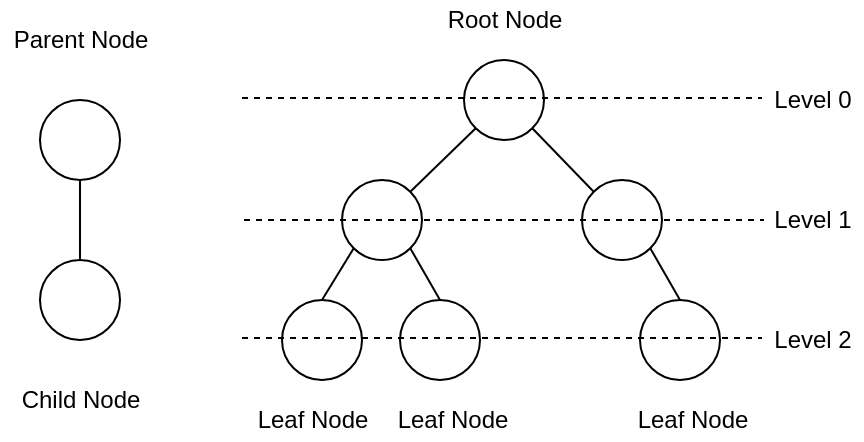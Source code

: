 <mxfile version="14.1.8" type="device" pages="7"><diagram id="OoC7xI1qZRUAYM3pEhyY" name="페이지-1"><mxGraphModel dx="508" dy="813" grid="1" gridSize="10" guides="1" tooltips="1" connect="1" arrows="1" fold="1" page="1" pageScale="1" pageWidth="827" pageHeight="1169" background="none" math="0" shadow="0"><root><mxCell id="0"/><mxCell id="1" parent="0"/><mxCell id="22ygDoU4wXUQmuLZ4JNU-7" value="Parent Node" style="text;html=1;resizable=0;autosize=1;align=center;verticalAlign=middle;points=[];fillColor=none;strokeColor=none;rounded=0;" vertex="1" parent="1"><mxGeometry x="209" y="390" width="80" height="20" as="geometry"/></mxCell><mxCell id="22ygDoU4wXUQmuLZ4JNU-9" value="Root Node" style="text;html=1;resizable=0;autosize=1;align=center;verticalAlign=middle;points=[];fillColor=none;strokeColor=none;rounded=0;" vertex="1" parent="1"><mxGeometry x="426" y="380" width="70" height="20" as="geometry"/></mxCell><mxCell id="22ygDoU4wXUQmuLZ4JNU-15" value="Child Node" style="text;html=1;resizable=0;autosize=1;align=center;verticalAlign=middle;points=[];fillColor=none;strokeColor=none;rounded=0;" vertex="1" parent="1"><mxGeometry x="214" y="570" width="70" height="20" as="geometry"/></mxCell><mxCell id="22ygDoU4wXUQmuLZ4JNU-57" value="Leaf Node" style="text;html=1;resizable=0;autosize=1;align=center;verticalAlign=middle;points=[];fillColor=none;strokeColor=none;rounded=0;" vertex="1" parent="1"><mxGeometry x="520" y="580" width="70" height="20" as="geometry"/></mxCell><mxCell id="22ygDoU4wXUQmuLZ4JNU-58" value="Leaf Node" style="text;html=1;resizable=0;autosize=1;align=center;verticalAlign=middle;points=[];fillColor=none;strokeColor=none;rounded=0;" vertex="1" parent="1"><mxGeometry x="330" y="580" width="70" height="20" as="geometry"/></mxCell><mxCell id="22ygDoU4wXUQmuLZ4JNU-59" value="Leaf Node" style="text;html=1;resizable=0;autosize=1;align=center;verticalAlign=middle;points=[];fillColor=none;strokeColor=none;rounded=0;" vertex="1" parent="1"><mxGeometry x="400" y="580" width="70" height="20" as="geometry"/></mxCell><mxCell id="-RzvgzYDv1fucp33KsBe-1" value="" style="ellipse;whiteSpace=wrap;html=1;aspect=fixed;" vertex="1" parent="1"><mxGeometry x="441" y="410" width="40" height="40" as="geometry"/></mxCell><mxCell id="-RzvgzYDv1fucp33KsBe-2" value="" style="ellipse;whiteSpace=wrap;html=1;aspect=fixed;" vertex="1" parent="1"><mxGeometry x="380" y="470" width="40" height="40" as="geometry"/></mxCell><mxCell id="-RzvgzYDv1fucp33KsBe-3" value="" style="endArrow=none;html=1;entryX=0;entryY=1;entryDx=0;entryDy=0;exitX=1;exitY=0;exitDx=0;exitDy=0;" edge="1" parent="1" source="-RzvgzYDv1fucp33KsBe-2" target="-RzvgzYDv1fucp33KsBe-1"><mxGeometry width="50" height="50" relative="1" as="geometry"><mxPoint x="371" y="530" as="sourcePoint"/><mxPoint x="421" y="480" as="targetPoint"/></mxGeometry></mxCell><mxCell id="-RzvgzYDv1fucp33KsBe-4" value="" style="endArrow=none;html=1;entryX=1;entryY=1;entryDx=0;entryDy=0;exitX=0;exitY=0;exitDx=0;exitDy=0;" edge="1" parent="1" source="-RzvgzYDv1fucp33KsBe-9" target="-RzvgzYDv1fucp33KsBe-1"><mxGeometry width="50" height="50" relative="1" as="geometry"><mxPoint x="506.858" y="475.858" as="sourcePoint"/><mxPoint x="521" y="480" as="targetPoint"/></mxGeometry></mxCell><mxCell id="-RzvgzYDv1fucp33KsBe-5" value="" style="ellipse;whiteSpace=wrap;html=1;aspect=fixed;" vertex="1" parent="1"><mxGeometry x="350" y="530" width="40" height="40" as="geometry"/></mxCell><mxCell id="-RzvgzYDv1fucp33KsBe-6" value="" style="ellipse;whiteSpace=wrap;html=1;aspect=fixed;" vertex="1" parent="1"><mxGeometry x="409" y="530" width="40" height="40" as="geometry"/></mxCell><mxCell id="-RzvgzYDv1fucp33KsBe-7" value="" style="endArrow=none;html=1;entryX=0;entryY=1;entryDx=0;entryDy=0;exitX=0.5;exitY=0;exitDx=0;exitDy=0;" edge="1" parent="1" source="-RzvgzYDv1fucp33KsBe-5" target="-RzvgzYDv1fucp33KsBe-2"><mxGeometry width="50" height="50" relative="1" as="geometry"><mxPoint x="364.142" y="535.858" as="sourcePoint"/><mxPoint x="380" y="510" as="targetPoint"/></mxGeometry></mxCell><mxCell id="-RzvgzYDv1fucp33KsBe-8" value="" style="endArrow=none;html=1;entryX=1;entryY=1;entryDx=0;entryDy=0;exitX=0.5;exitY=0;exitDx=0;exitDy=0;" edge="1" parent="1" source="-RzvgzYDv1fucp33KsBe-6" target="-RzvgzYDv1fucp33KsBe-2"><mxGeometry width="50" height="50" relative="1" as="geometry"><mxPoint x="440" y="630" as="sourcePoint"/><mxPoint x="490" y="580" as="targetPoint"/></mxGeometry></mxCell><mxCell id="-RzvgzYDv1fucp33KsBe-9" value="" style="ellipse;whiteSpace=wrap;html=1;aspect=fixed;" vertex="1" parent="1"><mxGeometry x="500" y="470" width="40" height="40" as="geometry"/></mxCell><mxCell id="-RzvgzYDv1fucp33KsBe-10" value="" style="ellipse;whiteSpace=wrap;html=1;aspect=fixed;" vertex="1" parent="1"><mxGeometry x="529" y="530" width="40" height="40" as="geometry"/></mxCell><mxCell id="-RzvgzYDv1fucp33KsBe-11" value="" style="endArrow=none;html=1;entryX=1;entryY=1;entryDx=0;entryDy=0;exitX=0.5;exitY=0;exitDx=0;exitDy=0;" edge="1" parent="1" source="-RzvgzYDv1fucp33KsBe-10" target="-RzvgzYDv1fucp33KsBe-9"><mxGeometry width="50" height="50" relative="1" as="geometry"><mxPoint x="560" y="630" as="sourcePoint"/><mxPoint x="610" y="580" as="targetPoint"/></mxGeometry></mxCell><mxCell id="-RzvgzYDv1fucp33KsBe-12" value="" style="ellipse;whiteSpace=wrap;html=1;aspect=fixed;" vertex="1" parent="1"><mxGeometry x="229" y="430" width="40" height="40" as="geometry"/></mxCell><mxCell id="-RzvgzYDv1fucp33KsBe-13" value="" style="ellipse;whiteSpace=wrap;html=1;aspect=fixed;" vertex="1" parent="1"><mxGeometry x="229" y="510" width="40" height="40" as="geometry"/></mxCell><mxCell id="-RzvgzYDv1fucp33KsBe-14" value="" style="endArrow=none;html=1;entryX=0.5;entryY=1;entryDx=0;entryDy=0;exitX=0.5;exitY=0;exitDx=0;exitDy=0;" edge="1" parent="1" source="-RzvgzYDv1fucp33KsBe-13" target="-RzvgzYDv1fucp33KsBe-12"><mxGeometry width="50" height="50" relative="1" as="geometry"><mxPoint x="213.142" y="535.858" as="sourcePoint"/><mxPoint x="229" y="510" as="targetPoint"/></mxGeometry></mxCell><mxCell id="76UbWQCj5ZT0MF2kwHjf-2" value="" style="endArrow=none;dashed=1;html=1;" edge="1" parent="1"><mxGeometry width="50" height="50" relative="1" as="geometry"><mxPoint x="331" y="490" as="sourcePoint"/><mxPoint x="591" y="490" as="targetPoint"/></mxGeometry></mxCell><mxCell id="76UbWQCj5ZT0MF2kwHjf-3" value="" style="endArrow=none;dashed=1;html=1;" edge="1" parent="1"><mxGeometry width="50" height="50" relative="1" as="geometry"><mxPoint x="330" y="549" as="sourcePoint"/><mxPoint x="590" y="549" as="targetPoint"/></mxGeometry></mxCell><mxCell id="76UbWQCj5ZT0MF2kwHjf-4" value="" style="endArrow=none;dashed=1;html=1;" edge="1" parent="1"><mxGeometry width="50" height="50" relative="1" as="geometry"><mxPoint x="330" y="429" as="sourcePoint"/><mxPoint x="590" y="429" as="targetPoint"/></mxGeometry></mxCell><mxCell id="76UbWQCj5ZT0MF2kwHjf-5" value="Level 0" style="text;html=1;resizable=0;autosize=1;align=center;verticalAlign=middle;points=[];fillColor=none;strokeColor=none;rounded=0;" vertex="1" parent="1"><mxGeometry x="590" y="420" width="50" height="20" as="geometry"/></mxCell><mxCell id="76UbWQCj5ZT0MF2kwHjf-6" value="Level 1" style="text;html=1;resizable=0;autosize=1;align=center;verticalAlign=middle;points=[];fillColor=none;strokeColor=none;rounded=0;" vertex="1" parent="1"><mxGeometry x="590" y="480" width="50" height="20" as="geometry"/></mxCell><mxCell id="76UbWQCj5ZT0MF2kwHjf-7" value="Level 2" style="text;html=1;resizable=0;autosize=1;align=center;verticalAlign=middle;points=[];fillColor=none;strokeColor=none;rounded=0;" vertex="1" parent="1"><mxGeometry x="590" y="540" width="50" height="20" as="geometry"/></mxCell></root></mxGraphModel></diagram><diagram id="YO_NMGnwfM9PjweqGoEd" name="페이지-2"><mxGraphModel dx="508" dy="813" grid="1" gridSize="10" guides="1" tooltips="1" connect="1" arrows="1" fold="1" page="1" pageScale="1" pageWidth="827" pageHeight="1169" math="0" shadow="0"><root><mxCell id="qLWt1phNyvzm2OY2WTEG-0"/><mxCell id="qLWt1phNyvzm2OY2WTEG-1" parent="qLWt1phNyvzm2OY2WTEG-0"/><mxCell id="NiwFmVsjMwQQ7TAeOu2R-1" value="" style="ellipse;whiteSpace=wrap;html=1;aspect=fixed;" vertex="1" parent="qLWt1phNyvzm2OY2WTEG-1"><mxGeometry x="237" y="320" width="40" height="40" as="geometry"/></mxCell><mxCell id="NiwFmVsjMwQQ7TAeOu2R-15" value="" style="ellipse;whiteSpace=wrap;html=1;aspect=fixed;" vertex="1" parent="qLWt1phNyvzm2OY2WTEG-1"><mxGeometry x="157" y="380" width="40" height="40" as="geometry"/></mxCell><mxCell id="NiwFmVsjMwQQ7TAeOu2R-17" value="" style="endArrow=none;html=1;entryX=0;entryY=1;entryDx=0;entryDy=0;exitX=1;exitY=0;exitDx=0;exitDy=0;" edge="1" parent="qLWt1phNyvzm2OY2WTEG-1" source="NiwFmVsjMwQQ7TAeOu2R-15" target="NiwFmVsjMwQQ7TAeOu2R-1"><mxGeometry width="50" height="50" relative="1" as="geometry"><mxPoint x="167" y="440" as="sourcePoint"/><mxPoint x="217" y="390" as="targetPoint"/></mxGeometry></mxCell><mxCell id="NiwFmVsjMwQQ7TAeOu2R-18" value="" style="ellipse;whiteSpace=wrap;html=1;aspect=fixed;" vertex="1" parent="qLWt1phNyvzm2OY2WTEG-1"><mxGeometry x="317" y="380" width="40" height="40" as="geometry"/></mxCell><mxCell id="NiwFmVsjMwQQ7TAeOu2R-20" value="" style="endArrow=none;html=1;entryX=1;entryY=1;entryDx=0;entryDy=0;exitX=0;exitY=0;exitDx=0;exitDy=0;" edge="1" parent="qLWt1phNyvzm2OY2WTEG-1" source="NiwFmVsjMwQQ7TAeOu2R-18" target="NiwFmVsjMwQQ7TAeOu2R-1"><mxGeometry width="50" height="50" relative="1" as="geometry"><mxPoint x="267" y="440" as="sourcePoint"/><mxPoint x="317" y="390" as="targetPoint"/></mxGeometry></mxCell><mxCell id="NiwFmVsjMwQQ7TAeOu2R-29" value="" style="ellipse;whiteSpace=wrap;html=1;aspect=fixed;" vertex="1" parent="qLWt1phNyvzm2OY2WTEG-1"><mxGeometry x="237" y="380" width="40" height="40" as="geometry"/></mxCell><mxCell id="NiwFmVsjMwQQ7TAeOu2R-30" value="" style="endArrow=none;html=1;exitX=0.5;exitY=0;exitDx=0;exitDy=0;entryX=0.5;entryY=1;entryDx=0;entryDy=0;" edge="1" parent="qLWt1phNyvzm2OY2WTEG-1" source="NiwFmVsjMwQQ7TAeOu2R-29" target="NiwFmVsjMwQQ7TAeOu2R-1"><mxGeometry width="50" height="50" relative="1" as="geometry"><mxPoint x="207" y="410" as="sourcePoint"/><mxPoint x="317" y="470" as="targetPoint"/></mxGeometry></mxCell><mxCell id="NiwFmVsjMwQQ7TAeOu2R-31" value="" style="ellipse;whiteSpace=wrap;html=1;aspect=fixed;" vertex="1" parent="qLWt1phNyvzm2OY2WTEG-1"><mxGeometry x="283" y="440" width="40" height="40" as="geometry"/></mxCell><mxCell id="NiwFmVsjMwQQ7TAeOu2R-32" value="" style="ellipse;whiteSpace=wrap;html=1;aspect=fixed;" vertex="1" parent="qLWt1phNyvzm2OY2WTEG-1"><mxGeometry x="357" y="440" width="40" height="40" as="geometry"/></mxCell><mxCell id="NiwFmVsjMwQQ7TAeOu2R-33" value="" style="ellipse;whiteSpace=wrap;html=1;aspect=fixed;" vertex="1" parent="qLWt1phNyvzm2OY2WTEG-1"><mxGeometry x="107" y="440" width="40" height="40" as="geometry"/></mxCell><mxCell id="NiwFmVsjMwQQ7TAeOu2R-34" value="" style="ellipse;whiteSpace=wrap;html=1;aspect=fixed;" vertex="1" parent="qLWt1phNyvzm2OY2WTEG-1"><mxGeometry x="157" y="440" width="40" height="40" as="geometry"/></mxCell><mxCell id="NiwFmVsjMwQQ7TAeOu2R-35" value="" style="ellipse;whiteSpace=wrap;html=1;aspect=fixed;" vertex="1" parent="qLWt1phNyvzm2OY2WTEG-1"><mxGeometry x="207" y="440" width="40" height="40" as="geometry"/></mxCell><mxCell id="NiwFmVsjMwQQ7TAeOu2R-36" value="" style="endArrow=none;html=1;entryX=0;entryY=1;entryDx=0;entryDy=0;exitX=1;exitY=0;exitDx=0;exitDy=0;" edge="1" parent="qLWt1phNyvzm2OY2WTEG-1" source="NiwFmVsjMwQQ7TAeOu2R-33" target="NiwFmVsjMwQQ7TAeOu2R-15"><mxGeometry width="50" height="50" relative="1" as="geometry"><mxPoint x="107" y="470" as="sourcePoint"/><mxPoint x="157" y="420" as="targetPoint"/></mxGeometry></mxCell><mxCell id="NiwFmVsjMwQQ7TAeOu2R-37" value="" style="endArrow=none;html=1;entryX=1;entryY=1;entryDx=0;entryDy=0;" edge="1" parent="qLWt1phNyvzm2OY2WTEG-1" source="NiwFmVsjMwQQ7TAeOu2R-35" target="NiwFmVsjMwQQ7TAeOu2R-15"><mxGeometry width="50" height="50" relative="1" as="geometry"><mxPoint x="217" y="540" as="sourcePoint"/><mxPoint x="267" y="490" as="targetPoint"/></mxGeometry></mxCell><mxCell id="NiwFmVsjMwQQ7TAeOu2R-38" value="" style="endArrow=none;html=1;exitX=0.5;exitY=1;exitDx=0;exitDy=0;entryX=0.5;entryY=0;entryDx=0;entryDy=0;" edge="1" parent="qLWt1phNyvzm2OY2WTEG-1" source="NiwFmVsjMwQQ7TAeOu2R-15" target="NiwFmVsjMwQQ7TAeOu2R-34"><mxGeometry width="50" height="50" relative="1" as="geometry"><mxPoint x="147" y="460" as="sourcePoint"/><mxPoint x="197" y="540" as="targetPoint"/></mxGeometry></mxCell><mxCell id="NiwFmVsjMwQQ7TAeOu2R-39" value="" style="endArrow=none;html=1;exitX=0.5;exitY=0;exitDx=0;exitDy=0;entryX=0;entryY=1;entryDx=0;entryDy=0;" edge="1" parent="qLWt1phNyvzm2OY2WTEG-1" source="NiwFmVsjMwQQ7TAeOu2R-31" target="NiwFmVsjMwQQ7TAeOu2R-18"><mxGeometry width="50" height="50" relative="1" as="geometry"><mxPoint x="317" y="530" as="sourcePoint"/><mxPoint x="187" y="440" as="targetPoint"/></mxGeometry></mxCell><mxCell id="NiwFmVsjMwQQ7TAeOu2R-40" value="" style="endArrow=none;html=1;entryX=1;entryY=1;entryDx=0;entryDy=0;exitX=0.5;exitY=0;exitDx=0;exitDy=0;" edge="1" parent="qLWt1phNyvzm2OY2WTEG-1" source="NiwFmVsjMwQQ7TAeOu2R-32" target="NiwFmVsjMwQQ7TAeOu2R-18"><mxGeometry width="50" height="50" relative="1" as="geometry"><mxPoint x="292" y="570" as="sourcePoint"/><mxPoint x="342" y="520" as="targetPoint"/></mxGeometry></mxCell><mxCell id="NiwFmVsjMwQQ7TAeOu2R-41" value="" style="ellipse;whiteSpace=wrap;html=1;aspect=fixed;" vertex="1" parent="qLWt1phNyvzm2OY2WTEG-1"><mxGeometry x="581" y="320" width="40" height="40" as="geometry"/></mxCell><mxCell id="NiwFmVsjMwQQ7TAeOu2R-42" value="" style="ellipse;whiteSpace=wrap;html=1;aspect=fixed;" vertex="1" parent="qLWt1phNyvzm2OY2WTEG-1"><mxGeometry x="520" y="380" width="40" height="40" as="geometry"/></mxCell><mxCell id="NiwFmVsjMwQQ7TAeOu2R-43" value="" style="endArrow=none;html=1;entryX=0;entryY=1;entryDx=0;entryDy=0;exitX=1;exitY=0;exitDx=0;exitDy=0;" edge="1" parent="qLWt1phNyvzm2OY2WTEG-1" source="NiwFmVsjMwQQ7TAeOu2R-42" target="NiwFmVsjMwQQ7TAeOu2R-41"><mxGeometry width="50" height="50" relative="1" as="geometry"><mxPoint x="511" y="440" as="sourcePoint"/><mxPoint x="561" y="390" as="targetPoint"/></mxGeometry></mxCell><mxCell id="NiwFmVsjMwQQ7TAeOu2R-45" value="" style="endArrow=none;html=1;entryX=1;entryY=1;entryDx=0;entryDy=0;exitX=0;exitY=0;exitDx=0;exitDy=0;" edge="1" parent="qLWt1phNyvzm2OY2WTEG-1" source="B08EA-43g-PCQm7Xhx2z-0" target="NiwFmVsjMwQQ7TAeOu2R-41"><mxGeometry width="50" height="50" relative="1" as="geometry"><mxPoint x="646.858" y="385.858" as="sourcePoint"/><mxPoint x="661" y="390" as="targetPoint"/></mxGeometry></mxCell><mxCell id="NiwFmVsjMwQQ7TAeOu2R-51" value="" style="ellipse;whiteSpace=wrap;html=1;aspect=fixed;" vertex="1" parent="qLWt1phNyvzm2OY2WTEG-1"><mxGeometry x="490" y="440" width="40" height="40" as="geometry"/></mxCell><mxCell id="NiwFmVsjMwQQ7TAeOu2R-52" value="" style="ellipse;whiteSpace=wrap;html=1;aspect=fixed;" vertex="1" parent="qLWt1phNyvzm2OY2WTEG-1"><mxGeometry x="549" y="440" width="40" height="40" as="geometry"/></mxCell><mxCell id="NiwFmVsjMwQQ7TAeOu2R-53" value="" style="endArrow=none;html=1;entryX=0;entryY=1;entryDx=0;entryDy=0;exitX=0.5;exitY=0;exitDx=0;exitDy=0;" edge="1" parent="qLWt1phNyvzm2OY2WTEG-1" source="NiwFmVsjMwQQ7TAeOu2R-51" target="NiwFmVsjMwQQ7TAeOu2R-42"><mxGeometry width="50" height="50" relative="1" as="geometry"><mxPoint x="504.142" y="445.858" as="sourcePoint"/><mxPoint x="520" y="420" as="targetPoint"/></mxGeometry></mxCell><mxCell id="NiwFmVsjMwQQ7TAeOu2R-54" value="" style="endArrow=none;html=1;entryX=1;entryY=1;entryDx=0;entryDy=0;exitX=0.5;exitY=0;exitDx=0;exitDy=0;" edge="1" parent="qLWt1phNyvzm2OY2WTEG-1" source="NiwFmVsjMwQQ7TAeOu2R-52" target="NiwFmVsjMwQQ7TAeOu2R-42"><mxGeometry width="50" height="50" relative="1" as="geometry"><mxPoint x="580" y="540" as="sourcePoint"/><mxPoint x="630" y="490" as="targetPoint"/></mxGeometry></mxCell><mxCell id="89EgeQrDb_I6RRzfSJ7V-0" value="Ternary Tree" style="text;html=1;resizable=0;autosize=1;align=center;verticalAlign=middle;points=[];fillColor=none;strokeColor=none;rounded=0;" vertex="1" parent="qLWt1phNyvzm2OY2WTEG-1"><mxGeometry x="217" y="500" width="80" height="20" as="geometry"/></mxCell><mxCell id="89EgeQrDb_I6RRzfSJ7V-1" value="Binary Tree" style="text;html=1;resizable=0;autosize=1;align=center;verticalAlign=middle;points=[];fillColor=none;strokeColor=none;rounded=0;" vertex="1" parent="qLWt1phNyvzm2OY2WTEG-1"><mxGeometry x="561" y="500" width="80" height="20" as="geometry"/></mxCell><mxCell id="B08EA-43g-PCQm7Xhx2z-0" value="" style="ellipse;whiteSpace=wrap;html=1;aspect=fixed;" vertex="1" parent="qLWt1phNyvzm2OY2WTEG-1"><mxGeometry x="640" y="380" width="40" height="40" as="geometry"/></mxCell><mxCell id="B08EA-43g-PCQm7Xhx2z-2" value="" style="ellipse;whiteSpace=wrap;html=1;aspect=fixed;" vertex="1" parent="qLWt1phNyvzm2OY2WTEG-1"><mxGeometry x="669" y="440" width="40" height="40" as="geometry"/></mxCell><mxCell id="B08EA-43g-PCQm7Xhx2z-4" value="" style="endArrow=none;html=1;entryX=1;entryY=1;entryDx=0;entryDy=0;exitX=0.5;exitY=0;exitDx=0;exitDy=0;" edge="1" parent="qLWt1phNyvzm2OY2WTEG-1" source="B08EA-43g-PCQm7Xhx2z-2" target="B08EA-43g-PCQm7Xhx2z-0"><mxGeometry width="50" height="50" relative="1" as="geometry"><mxPoint x="700" y="540" as="sourcePoint"/><mxPoint x="750" y="490" as="targetPoint"/></mxGeometry></mxCell></root></mxGraphModel></diagram><diagram id="vlzbQgm04UUArrGsvVzL" name="페이지-3"><mxGraphModel dx="508" dy="813" grid="1" gridSize="10" guides="1" tooltips="1" connect="1" arrows="1" fold="1" page="1" pageScale="1" pageWidth="827" pageHeight="1169" math="0" shadow="0"><root><mxCell id="mmzV-TFtIHFeQxKzxQdn-0"/><mxCell id="mmzV-TFtIHFeQxKzxQdn-1" parent="mmzV-TFtIHFeQxKzxQdn-0"/><mxCell id="5Prd20-gSg9NliDksbDc-0" value="8" style="ellipse;whiteSpace=wrap;html=1;aspect=fixed;" vertex="1" parent="mmzV-TFtIHFeQxKzxQdn-1"><mxGeometry x="221" y="320" width="40" height="40" as="geometry"/></mxCell><mxCell id="5Prd20-gSg9NliDksbDc-1" value="6" style="ellipse;whiteSpace=wrap;html=1;aspect=fixed;" vertex="1" parent="mmzV-TFtIHFeQxKzxQdn-1"><mxGeometry x="160" y="380" width="40" height="40" as="geometry"/></mxCell><mxCell id="5Prd20-gSg9NliDksbDc-2" value="" style="endArrow=none;html=1;entryX=0;entryY=1;entryDx=0;entryDy=0;exitX=1;exitY=0;exitDx=0;exitDy=0;" edge="1" parent="mmzV-TFtIHFeQxKzxQdn-1" source="5Prd20-gSg9NliDksbDc-1" target="5Prd20-gSg9NliDksbDc-0"><mxGeometry width="50" height="50" relative="1" as="geometry"><mxPoint x="151" y="440" as="sourcePoint"/><mxPoint x="201" y="390" as="targetPoint"/></mxGeometry></mxCell><mxCell id="5Prd20-gSg9NliDksbDc-3" value="" style="endArrow=none;html=1;entryX=1;entryY=1;entryDx=0;entryDy=0;exitX=0;exitY=0;exitDx=0;exitDy=0;" edge="1" parent="mmzV-TFtIHFeQxKzxQdn-1" source="5Prd20-gSg9NliDksbDc-9" target="5Prd20-gSg9NliDksbDc-0"><mxGeometry width="50" height="50" relative="1" as="geometry"><mxPoint x="286.858" y="385.858" as="sourcePoint"/><mxPoint x="301" y="390" as="targetPoint"/></mxGeometry></mxCell><mxCell id="5Prd20-gSg9NliDksbDc-4" value="4" style="ellipse;whiteSpace=wrap;html=1;aspect=fixed;" vertex="1" parent="mmzV-TFtIHFeQxKzxQdn-1"><mxGeometry x="130" y="440" width="40" height="40" as="geometry"/></mxCell><mxCell id="5Prd20-gSg9NliDksbDc-5" value="12" style="ellipse;whiteSpace=wrap;html=1;aspect=fixed;" vertex="1" parent="mmzV-TFtIHFeQxKzxQdn-1"><mxGeometry x="189" y="440" width="40" height="40" as="geometry"/></mxCell><mxCell id="5Prd20-gSg9NliDksbDc-6" value="" style="endArrow=none;html=1;entryX=0;entryY=1;entryDx=0;entryDy=0;exitX=0.5;exitY=0;exitDx=0;exitDy=0;" edge="1" parent="mmzV-TFtIHFeQxKzxQdn-1" source="5Prd20-gSg9NliDksbDc-4" target="5Prd20-gSg9NliDksbDc-1"><mxGeometry width="50" height="50" relative="1" as="geometry"><mxPoint x="144.142" y="445.858" as="sourcePoint"/><mxPoint x="160" y="420" as="targetPoint"/></mxGeometry></mxCell><mxCell id="5Prd20-gSg9NliDksbDc-7" value="" style="endArrow=none;html=1;entryX=1;entryY=1;entryDx=0;entryDy=0;exitX=0.5;exitY=0;exitDx=0;exitDy=0;" edge="1" parent="mmzV-TFtIHFeQxKzxQdn-1" source="5Prd20-gSg9NliDksbDc-5" target="5Prd20-gSg9NliDksbDc-1"><mxGeometry width="50" height="50" relative="1" as="geometry"><mxPoint x="220" y="540" as="sourcePoint"/><mxPoint x="270" y="490" as="targetPoint"/></mxGeometry></mxCell><mxCell id="5Prd20-gSg9NliDksbDc-8" value="Binary Tree" style="text;html=1;resizable=0;autosize=1;align=center;verticalAlign=middle;points=[];fillColor=none;strokeColor=none;rounded=0;" vertex="1" parent="mmzV-TFtIHFeQxKzxQdn-1"><mxGeometry x="201" y="500" width="80" height="20" as="geometry"/></mxCell><mxCell id="5Prd20-gSg9NliDksbDc-9" value="9" style="ellipse;whiteSpace=wrap;html=1;aspect=fixed;" vertex="1" parent="mmzV-TFtIHFeQxKzxQdn-1"><mxGeometry x="280" y="380" width="40" height="40" as="geometry"/></mxCell><mxCell id="5Prd20-gSg9NliDksbDc-11" value="10" style="ellipse;whiteSpace=wrap;html=1;aspect=fixed;" vertex="1" parent="mmzV-TFtIHFeQxKzxQdn-1"><mxGeometry x="309" y="440" width="40" height="40" as="geometry"/></mxCell><mxCell id="5Prd20-gSg9NliDksbDc-13" value="" style="endArrow=none;html=1;entryX=1;entryY=1;entryDx=0;entryDy=0;exitX=0.5;exitY=0;exitDx=0;exitDy=0;" edge="1" parent="mmzV-TFtIHFeQxKzxQdn-1" source="5Prd20-gSg9NliDksbDc-11" target="5Prd20-gSg9NliDksbDc-9"><mxGeometry width="50" height="50" relative="1" as="geometry"><mxPoint x="340" y="540" as="sourcePoint"/><mxPoint x="390" y="490" as="targetPoint"/></mxGeometry></mxCell><mxCell id="5Prd20-gSg9NliDksbDc-14" value="8" style="ellipse;whiteSpace=wrap;html=1;aspect=fixed;" vertex="1" parent="mmzV-TFtIHFeQxKzxQdn-1"><mxGeometry x="511" y="320" width="40" height="40" as="geometry"/></mxCell><mxCell id="5Prd20-gSg9NliDksbDc-15" value="6" style="ellipse;whiteSpace=wrap;html=1;aspect=fixed;" vertex="1" parent="mmzV-TFtIHFeQxKzxQdn-1"><mxGeometry x="450" y="380" width="40" height="40" as="geometry"/></mxCell><mxCell id="5Prd20-gSg9NliDksbDc-16" value="" style="endArrow=none;html=1;entryX=0;entryY=1;entryDx=0;entryDy=0;exitX=1;exitY=0;exitDx=0;exitDy=0;" edge="1" parent="mmzV-TFtIHFeQxKzxQdn-1" source="5Prd20-gSg9NliDksbDc-15" target="5Prd20-gSg9NliDksbDc-14"><mxGeometry width="50" height="50" relative="1" as="geometry"><mxPoint x="441" y="440" as="sourcePoint"/><mxPoint x="491" y="390" as="targetPoint"/></mxGeometry></mxCell><mxCell id="5Prd20-gSg9NliDksbDc-17" value="" style="endArrow=none;html=1;entryX=1;entryY=1;entryDx=0;entryDy=0;exitX=0;exitY=0;exitDx=0;exitDy=0;" edge="1" parent="mmzV-TFtIHFeQxKzxQdn-1" source="5Prd20-gSg9NliDksbDc-23" target="5Prd20-gSg9NliDksbDc-14"><mxGeometry width="50" height="50" relative="1" as="geometry"><mxPoint x="576.858" y="385.858" as="sourcePoint"/><mxPoint x="591" y="390" as="targetPoint"/></mxGeometry></mxCell><mxCell id="5Prd20-gSg9NliDksbDc-18" value="4" style="ellipse;whiteSpace=wrap;html=1;aspect=fixed;" vertex="1" parent="mmzV-TFtIHFeQxKzxQdn-1"><mxGeometry x="420" y="440" width="40" height="40" as="geometry"/></mxCell><mxCell id="5Prd20-gSg9NliDksbDc-19" value="7" style="ellipse;whiteSpace=wrap;html=1;aspect=fixed;" vertex="1" parent="mmzV-TFtIHFeQxKzxQdn-1"><mxGeometry x="479" y="440" width="40" height="40" as="geometry"/></mxCell><mxCell id="5Prd20-gSg9NliDksbDc-20" value="" style="endArrow=none;html=1;entryX=0;entryY=1;entryDx=0;entryDy=0;exitX=0.5;exitY=0;exitDx=0;exitDy=0;" edge="1" parent="mmzV-TFtIHFeQxKzxQdn-1" source="5Prd20-gSg9NliDksbDc-18" target="5Prd20-gSg9NliDksbDc-15"><mxGeometry width="50" height="50" relative="1" as="geometry"><mxPoint x="434.142" y="445.858" as="sourcePoint"/><mxPoint x="450" y="420" as="targetPoint"/></mxGeometry></mxCell><mxCell id="5Prd20-gSg9NliDksbDc-21" value="" style="endArrow=none;html=1;entryX=1;entryY=1;entryDx=0;entryDy=0;exitX=0.5;exitY=0;exitDx=0;exitDy=0;" edge="1" parent="mmzV-TFtIHFeQxKzxQdn-1" source="5Prd20-gSg9NliDksbDc-19" target="5Prd20-gSg9NliDksbDc-15"><mxGeometry width="50" height="50" relative="1" as="geometry"><mxPoint x="510" y="540" as="sourcePoint"/><mxPoint x="560" y="490" as="targetPoint"/></mxGeometry></mxCell><mxCell id="5Prd20-gSg9NliDksbDc-22" value="Binary Search Tree" style="text;html=1;resizable=0;autosize=1;align=center;verticalAlign=middle;points=[];fillColor=none;strokeColor=none;rounded=0;" vertex="1" parent="mmzV-TFtIHFeQxKzxQdn-1"><mxGeometry x="471" y="500" width="120" height="20" as="geometry"/></mxCell><mxCell id="5Prd20-gSg9NliDksbDc-23" value="10" style="ellipse;whiteSpace=wrap;html=1;aspect=fixed;" vertex="1" parent="mmzV-TFtIHFeQxKzxQdn-1"><mxGeometry x="570" y="380" width="40" height="40" as="geometry"/></mxCell><mxCell id="5Prd20-gSg9NliDksbDc-25" value="11" style="ellipse;whiteSpace=wrap;html=1;aspect=fixed;" vertex="1" parent="mmzV-TFtIHFeQxKzxQdn-1"><mxGeometry x="599" y="440" width="40" height="40" as="geometry"/></mxCell><mxCell id="5Prd20-gSg9NliDksbDc-27" value="" style="endArrow=none;html=1;entryX=1;entryY=1;entryDx=0;entryDy=0;exitX=0.5;exitY=0;exitDx=0;exitDy=0;" edge="1" parent="mmzV-TFtIHFeQxKzxQdn-1" source="5Prd20-gSg9NliDksbDc-25" target="5Prd20-gSg9NliDksbDc-23"><mxGeometry width="50" height="50" relative="1" as="geometry"><mxPoint x="630" y="540" as="sourcePoint"/><mxPoint x="680" y="490" as="targetPoint"/></mxGeometry></mxCell></root></mxGraphModel></diagram><diagram id="yYFpU_YacfKTw0gVBj6w" name="페이지-4"><mxGraphModel dx="508" dy="813" grid="1" gridSize="10" guides="1" tooltips="1" connect="1" arrows="1" fold="1" page="1" pageScale="1" pageWidth="827" pageHeight="1169" math="0" shadow="0"><root><mxCell id="cPJdNMGmSmZbmmB8FBfw-0"/><mxCell id="cPJdNMGmSmZbmmB8FBfw-1" parent="cPJdNMGmSmZbmmB8FBfw-0"/><mxCell id="aUyimLWmSYCW4fD_PxzC-0" value="" style="ellipse;whiteSpace=wrap;html=1;aspect=fixed;" vertex="1" parent="cPJdNMGmSmZbmmB8FBfw-1"><mxGeometry x="251" y="320" width="40" height="40" as="geometry"/></mxCell><mxCell id="aUyimLWmSYCW4fD_PxzC-1" value="" style="ellipse;whiteSpace=wrap;html=1;aspect=fixed;" vertex="1" parent="cPJdNMGmSmZbmmB8FBfw-1"><mxGeometry x="190" y="380" width="40" height="40" as="geometry"/></mxCell><mxCell id="aUyimLWmSYCW4fD_PxzC-2" value="" style="endArrow=none;html=1;entryX=0;entryY=1;entryDx=0;entryDy=0;exitX=1;exitY=0;exitDx=0;exitDy=0;" edge="1" parent="cPJdNMGmSmZbmmB8FBfw-1" source="aUyimLWmSYCW4fD_PxzC-1" target="aUyimLWmSYCW4fD_PxzC-0"><mxGeometry width="50" height="50" relative="1" as="geometry"><mxPoint x="181" y="440" as="sourcePoint"/><mxPoint x="231" y="390" as="targetPoint"/></mxGeometry></mxCell><mxCell id="aUyimLWmSYCW4fD_PxzC-3" value="" style="endArrow=none;html=1;entryX=1;entryY=1;entryDx=0;entryDy=0;exitX=0;exitY=0;exitDx=0;exitDy=0;" edge="1" parent="cPJdNMGmSmZbmmB8FBfw-1" source="aUyimLWmSYCW4fD_PxzC-9" target="aUyimLWmSYCW4fD_PxzC-0"><mxGeometry width="50" height="50" relative="1" as="geometry"><mxPoint x="316.858" y="385.858" as="sourcePoint"/><mxPoint x="331" y="390" as="targetPoint"/></mxGeometry></mxCell><mxCell id="aUyimLWmSYCW4fD_PxzC-4" value="" style="ellipse;whiteSpace=wrap;html=1;aspect=fixed;" vertex="1" parent="cPJdNMGmSmZbmmB8FBfw-1"><mxGeometry x="160" y="440" width="40" height="40" as="geometry"/></mxCell><mxCell id="aUyimLWmSYCW4fD_PxzC-5" value="" style="ellipse;whiteSpace=wrap;html=1;aspect=fixed;" vertex="1" parent="cPJdNMGmSmZbmmB8FBfw-1"><mxGeometry x="219" y="440" width="40" height="40" as="geometry"/></mxCell><mxCell id="aUyimLWmSYCW4fD_PxzC-6" value="" style="endArrow=none;html=1;entryX=0;entryY=1;entryDx=0;entryDy=0;exitX=0.5;exitY=0;exitDx=0;exitDy=0;" edge="1" parent="cPJdNMGmSmZbmmB8FBfw-1" source="aUyimLWmSYCW4fD_PxzC-4" target="aUyimLWmSYCW4fD_PxzC-1"><mxGeometry width="50" height="50" relative="1" as="geometry"><mxPoint x="174.142" y="445.858" as="sourcePoint"/><mxPoint x="190" y="420" as="targetPoint"/></mxGeometry></mxCell><mxCell id="aUyimLWmSYCW4fD_PxzC-7" value="" style="endArrow=none;html=1;entryX=1;entryY=1;entryDx=0;entryDy=0;exitX=0.5;exitY=0;exitDx=0;exitDy=0;" edge="1" parent="cPJdNMGmSmZbmmB8FBfw-1" source="aUyimLWmSYCW4fD_PxzC-5" target="aUyimLWmSYCW4fD_PxzC-1"><mxGeometry width="50" height="50" relative="1" as="geometry"><mxPoint x="250" y="540" as="sourcePoint"/><mxPoint x="300" y="490" as="targetPoint"/></mxGeometry></mxCell><mxCell id="aUyimLWmSYCW4fD_PxzC-8" value="Balanced" style="text;html=1;resizable=0;autosize=1;align=center;verticalAlign=middle;points=[];fillColor=none;strokeColor=none;rounded=0;" vertex="1" parent="cPJdNMGmSmZbmmB8FBfw-1"><mxGeometry x="236" y="500" width="70" height="20" as="geometry"/></mxCell><mxCell id="aUyimLWmSYCW4fD_PxzC-9" value="" style="ellipse;whiteSpace=wrap;html=1;aspect=fixed;" vertex="1" parent="cPJdNMGmSmZbmmB8FBfw-1"><mxGeometry x="310" y="380" width="40" height="40" as="geometry"/></mxCell><mxCell id="aUyimLWmSYCW4fD_PxzC-10" value="" style="ellipse;whiteSpace=wrap;html=1;aspect=fixed;" vertex="1" parent="cPJdNMGmSmZbmmB8FBfw-1"><mxGeometry x="339" y="440" width="40" height="40" as="geometry"/></mxCell><mxCell id="aUyimLWmSYCW4fD_PxzC-11" value="" style="endArrow=none;html=1;entryX=1;entryY=1;entryDx=0;entryDy=0;exitX=0.5;exitY=0;exitDx=0;exitDy=0;" edge="1" parent="cPJdNMGmSmZbmmB8FBfw-1" source="aUyimLWmSYCW4fD_PxzC-10" target="aUyimLWmSYCW4fD_PxzC-9"><mxGeometry width="50" height="50" relative="1" as="geometry"><mxPoint x="370" y="540" as="sourcePoint"/><mxPoint x="420" y="490" as="targetPoint"/></mxGeometry></mxCell><mxCell id="aUyimLWmSYCW4fD_PxzC-12" value="" style="ellipse;whiteSpace=wrap;html=1;aspect=fixed;" vertex="1" parent="cPJdNMGmSmZbmmB8FBfw-1"><mxGeometry x="480" y="320" width="40" height="40" as="geometry"/></mxCell><mxCell id="aUyimLWmSYCW4fD_PxzC-15" value="" style="endArrow=none;html=1;entryX=1;entryY=1;entryDx=0;entryDy=0;exitX=0;exitY=0;exitDx=0;exitDy=0;" edge="1" parent="cPJdNMGmSmZbmmB8FBfw-1" source="aUyimLWmSYCW4fD_PxzC-21" target="aUyimLWmSYCW4fD_PxzC-12"><mxGeometry width="50" height="50" relative="1" as="geometry"><mxPoint x="539" y="386" as="sourcePoint"/><mxPoint x="560" y="390" as="targetPoint"/></mxGeometry></mxCell><mxCell id="aUyimLWmSYCW4fD_PxzC-20" value="Unbalanced" style="text;html=1;resizable=0;autosize=1;align=center;verticalAlign=middle;points=[];fillColor=none;strokeColor=none;rounded=0;" vertex="1" parent="cPJdNMGmSmZbmmB8FBfw-1"><mxGeometry x="491" y="500" width="80" height="20" as="geometry"/></mxCell><mxCell id="aUyimLWmSYCW4fD_PxzC-21" value="" style="ellipse;whiteSpace=wrap;html=1;aspect=fixed;" vertex="1" parent="cPJdNMGmSmZbmmB8FBfw-1"><mxGeometry x="531" y="380" width="40" height="40" as="geometry"/></mxCell><mxCell id="aUyimLWmSYCW4fD_PxzC-22" value="" style="ellipse;whiteSpace=wrap;html=1;aspect=fixed;" vertex="1" parent="cPJdNMGmSmZbmmB8FBfw-1"><mxGeometry x="580" y="440" width="40" height="40" as="geometry"/></mxCell><mxCell id="aUyimLWmSYCW4fD_PxzC-23" value="" style="endArrow=none;html=1;entryX=1;entryY=1;entryDx=0;entryDy=0;exitX=0;exitY=0;exitDx=0;exitDy=0;" edge="1" parent="cPJdNMGmSmZbmmB8FBfw-1" source="aUyimLWmSYCW4fD_PxzC-22" target="aUyimLWmSYCW4fD_PxzC-21"><mxGeometry width="50" height="50" relative="1" as="geometry"><mxPoint x="599" y="540" as="sourcePoint"/><mxPoint x="649" y="490" as="targetPoint"/></mxGeometry></mxCell></root></mxGraphModel></diagram><diagram id="YLsx7r573Qsgm2sG_aEF" name="페이지-5"><mxGraphModel dx="508" dy="813" grid="1" gridSize="10" guides="1" tooltips="1" connect="1" arrows="1" fold="1" page="1" pageScale="1" pageWidth="827" pageHeight="1169" math="0" shadow="0"><root><mxCell id="U8ISANQQnVwfcHhSexol-0"/><mxCell id="U8ISANQQnVwfcHhSexol-1" parent="U8ISANQQnVwfcHhSexol-0"/><mxCell id="U8ISANQQnVwfcHhSexol-2" value="" style="ellipse;whiteSpace=wrap;html=1;aspect=fixed;" vertex="1" parent="U8ISANQQnVwfcHhSexol-1"><mxGeometry x="131" y="320" width="40" height="40" as="geometry"/></mxCell><mxCell id="U8ISANQQnVwfcHhSexol-3" value="" style="ellipse;whiteSpace=wrap;html=1;aspect=fixed;" vertex="1" parent="U8ISANQQnVwfcHhSexol-1"><mxGeometry x="70" y="380" width="40" height="40" as="geometry"/></mxCell><mxCell id="U8ISANQQnVwfcHhSexol-4" value="" style="endArrow=none;html=1;entryX=0;entryY=1;entryDx=0;entryDy=0;exitX=1;exitY=0;exitDx=0;exitDy=0;" edge="1" parent="U8ISANQQnVwfcHhSexol-1" source="U8ISANQQnVwfcHhSexol-3" target="U8ISANQQnVwfcHhSexol-2"><mxGeometry width="50" height="50" relative="1" as="geometry"><mxPoint x="61" y="440" as="sourcePoint"/><mxPoint x="111" y="390" as="targetPoint"/></mxGeometry></mxCell><mxCell id="U8ISANQQnVwfcHhSexol-5" value="" style="endArrow=none;html=1;entryX=1;entryY=1;entryDx=0;entryDy=0;exitX=0;exitY=0;exitDx=0;exitDy=0;" edge="1" parent="U8ISANQQnVwfcHhSexol-1" source="U8ISANQQnVwfcHhSexol-11" target="U8ISANQQnVwfcHhSexol-2"><mxGeometry width="50" height="50" relative="1" as="geometry"><mxPoint x="196.858" y="385.858" as="sourcePoint"/><mxPoint x="211" y="390" as="targetPoint"/></mxGeometry></mxCell><mxCell id="U8ISANQQnVwfcHhSexol-6" value="" style="ellipse;whiteSpace=wrap;html=1;aspect=fixed;" vertex="1" parent="U8ISANQQnVwfcHhSexol-1"><mxGeometry x="40" y="440" width="40" height="40" as="geometry"/></mxCell><mxCell id="U8ISANQQnVwfcHhSexol-7" value="" style="ellipse;whiteSpace=wrap;html=1;aspect=fixed;" vertex="1" parent="U8ISANQQnVwfcHhSexol-1"><mxGeometry x="99" y="440" width="40" height="40" as="geometry"/></mxCell><mxCell id="U8ISANQQnVwfcHhSexol-8" value="" style="endArrow=none;html=1;entryX=0;entryY=1;entryDx=0;entryDy=0;exitX=0.5;exitY=0;exitDx=0;exitDy=0;" edge="1" parent="U8ISANQQnVwfcHhSexol-1" source="U8ISANQQnVwfcHhSexol-6" target="U8ISANQQnVwfcHhSexol-3"><mxGeometry width="50" height="50" relative="1" as="geometry"><mxPoint x="54.142" y="445.858" as="sourcePoint"/><mxPoint x="70" y="420" as="targetPoint"/></mxGeometry></mxCell><mxCell id="U8ISANQQnVwfcHhSexol-9" value="" style="endArrow=none;html=1;entryX=1;entryY=1;entryDx=0;entryDy=0;exitX=0.5;exitY=0;exitDx=0;exitDy=0;" edge="1" parent="U8ISANQQnVwfcHhSexol-1" source="U8ISANQQnVwfcHhSexol-7" target="U8ISANQQnVwfcHhSexol-3"><mxGeometry width="50" height="50" relative="1" as="geometry"><mxPoint x="130" y="540" as="sourcePoint"/><mxPoint x="180" y="490" as="targetPoint"/></mxGeometry></mxCell><mxCell id="U8ISANQQnVwfcHhSexol-11" value="" style="ellipse;whiteSpace=wrap;html=1;aspect=fixed;" vertex="1" parent="U8ISANQQnVwfcHhSexol-1"><mxGeometry x="190" y="380" width="40" height="40" as="geometry"/></mxCell><mxCell id="U8ISANQQnVwfcHhSexol-12" value="" style="ellipse;whiteSpace=wrap;html=1;aspect=fixed;" vertex="1" parent="U8ISANQQnVwfcHhSexol-1"><mxGeometry x="219" y="440" width="40" height="40" as="geometry"/></mxCell><mxCell id="U8ISANQQnVwfcHhSexol-13" value="" style="endArrow=none;html=1;entryX=1;entryY=1;entryDx=0;entryDy=0;exitX=0.5;exitY=0;exitDx=0;exitDy=0;" edge="1" parent="U8ISANQQnVwfcHhSexol-1" source="U8ISANQQnVwfcHhSexol-12" target="U8ISANQQnVwfcHhSexol-11"><mxGeometry width="50" height="50" relative="1" as="geometry"><mxPoint x="250" y="540" as="sourcePoint"/><mxPoint x="300" y="490" as="targetPoint"/></mxGeometry></mxCell><mxCell id="U8ISANQQnVwfcHhSexol-14" value="" style="ellipse;whiteSpace=wrap;html=1;aspect=fixed;" vertex="1" parent="U8ISANQQnVwfcHhSexol-1"><mxGeometry x="381" y="320" width="40" height="40" as="geometry"/></mxCell><mxCell id="U8ISANQQnVwfcHhSexol-15" value="" style="ellipse;whiteSpace=wrap;html=1;aspect=fixed;" vertex="1" parent="U8ISANQQnVwfcHhSexol-1"><mxGeometry x="320" y="380" width="40" height="40" as="geometry"/></mxCell><mxCell id="U8ISANQQnVwfcHhSexol-16" value="" style="endArrow=none;html=1;entryX=0;entryY=1;entryDx=0;entryDy=0;exitX=1;exitY=0;exitDx=0;exitDy=0;" edge="1" parent="U8ISANQQnVwfcHhSexol-1" source="U8ISANQQnVwfcHhSexol-15" target="U8ISANQQnVwfcHhSexol-14"><mxGeometry width="50" height="50" relative="1" as="geometry"><mxPoint x="311" y="440" as="sourcePoint"/><mxPoint x="361" y="390" as="targetPoint"/></mxGeometry></mxCell><mxCell id="U8ISANQQnVwfcHhSexol-17" value="" style="endArrow=none;html=1;entryX=1;entryY=1;entryDx=0;entryDy=0;exitX=0;exitY=0;exitDx=0;exitDy=0;" edge="1" parent="U8ISANQQnVwfcHhSexol-1" source="U8ISANQQnVwfcHhSexol-23" target="U8ISANQQnVwfcHhSexol-14"><mxGeometry width="50" height="50" relative="1" as="geometry"><mxPoint x="446.858" y="385.858" as="sourcePoint"/><mxPoint x="461" y="390" as="targetPoint"/></mxGeometry></mxCell><mxCell id="U8ISANQQnVwfcHhSexol-18" value="" style="ellipse;whiteSpace=wrap;html=1;aspect=fixed;" vertex="1" parent="U8ISANQQnVwfcHhSexol-1"><mxGeometry x="290" y="440" width="40" height="40" as="geometry"/></mxCell><mxCell id="U8ISANQQnVwfcHhSexol-19" value="" style="ellipse;whiteSpace=wrap;html=1;aspect=fixed;" vertex="1" parent="U8ISANQQnVwfcHhSexol-1"><mxGeometry x="349" y="440" width="40" height="40" as="geometry"/></mxCell><mxCell id="U8ISANQQnVwfcHhSexol-20" value="" style="endArrow=none;html=1;entryX=0;entryY=1;entryDx=0;entryDy=0;exitX=0.5;exitY=0;exitDx=0;exitDy=0;" edge="1" parent="U8ISANQQnVwfcHhSexol-1" source="U8ISANQQnVwfcHhSexol-18" target="U8ISANQQnVwfcHhSexol-15"><mxGeometry width="50" height="50" relative="1" as="geometry"><mxPoint x="304.142" y="445.858" as="sourcePoint"/><mxPoint x="320" y="420" as="targetPoint"/></mxGeometry></mxCell><mxCell id="U8ISANQQnVwfcHhSexol-21" value="" style="endArrow=none;html=1;entryX=1;entryY=1;entryDx=0;entryDy=0;exitX=0.5;exitY=0;exitDx=0;exitDy=0;" edge="1" parent="U8ISANQQnVwfcHhSexol-1" source="U8ISANQQnVwfcHhSexol-19" target="U8ISANQQnVwfcHhSexol-15"><mxGeometry width="50" height="50" relative="1" as="geometry"><mxPoint x="380" y="540" as="sourcePoint"/><mxPoint x="430" y="490" as="targetPoint"/></mxGeometry></mxCell><mxCell id="U8ISANQQnVwfcHhSexol-22" value="Complete Binary Tree (O)" style="text;html=1;resizable=0;autosize=1;align=center;verticalAlign=middle;points=[];fillColor=none;strokeColor=none;rounded=0;" vertex="1" parent="U8ISANQQnVwfcHhSexol-1"><mxGeometry x="326" y="500" width="150" height="20" as="geometry"/></mxCell><mxCell id="U8ISANQQnVwfcHhSexol-23" value="" style="ellipse;whiteSpace=wrap;html=1;aspect=fixed;" vertex="1" parent="U8ISANQQnVwfcHhSexol-1"><mxGeometry x="440" y="380" width="40" height="40" as="geometry"/></mxCell><mxCell id="U8ISANQQnVwfcHhSexol-24" value="" style="ellipse;whiteSpace=wrap;html=1;aspect=fixed;" vertex="1" parent="U8ISANQQnVwfcHhSexol-1"><mxGeometry x="410" y="440" width="40" height="40" as="geometry"/></mxCell><mxCell id="U8ISANQQnVwfcHhSexol-25" value="" style="endArrow=none;html=1;entryX=0;entryY=1;entryDx=0;entryDy=0;exitX=0.5;exitY=0;exitDx=0;exitDy=0;" edge="1" parent="U8ISANQQnVwfcHhSexol-1" source="U8ISANQQnVwfcHhSexol-24" target="U8ISANQQnVwfcHhSexol-23"><mxGeometry width="50" height="50" relative="1" as="geometry"><mxPoint x="500" y="540" as="sourcePoint"/><mxPoint x="550" y="490" as="targetPoint"/></mxGeometry></mxCell><mxCell id="U8ISANQQnVwfcHhSexol-26" value="Complete Binary Tree (X)" style="text;html=1;resizable=0;autosize=1;align=center;verticalAlign=middle;points=[];fillColor=none;strokeColor=none;rounded=0;" vertex="1" parent="U8ISANQQnVwfcHhSexol-1"><mxGeometry x="76" y="500" width="150" height="20" as="geometry"/></mxCell></root></mxGraphModel></diagram><diagram id="f5q1pSrFEtBNvHHqybiX" name="페이지-6"><mxGraphModel dx="508" dy="813" grid="1" gridSize="10" guides="1" tooltips="1" connect="1" arrows="1" fold="1" page="1" pageScale="1" pageWidth="827" pageHeight="1169" math="0" shadow="0"><root><mxCell id="Gc8eM7hW2wW2VjcIC7Bf-0"/><mxCell id="Gc8eM7hW2wW2VjcIC7Bf-1" parent="Gc8eM7hW2wW2VjcIC7Bf-0"/><mxCell id="Gc8eM7hW2wW2VjcIC7Bf-2" value="" style="ellipse;whiteSpace=wrap;html=1;aspect=fixed;" vertex="1" parent="Gc8eM7hW2wW2VjcIC7Bf-1"><mxGeometry x="381" y="320" width="40" height="40" as="geometry"/></mxCell><mxCell id="Gc8eM7hW2wW2VjcIC7Bf-3" value="" style="ellipse;whiteSpace=wrap;html=1;aspect=fixed;" vertex="1" parent="Gc8eM7hW2wW2VjcIC7Bf-1"><mxGeometry x="320" y="380" width="40" height="40" as="geometry"/></mxCell><mxCell id="Gc8eM7hW2wW2VjcIC7Bf-4" value="" style="endArrow=none;html=1;entryX=0;entryY=1;entryDx=0;entryDy=0;exitX=1;exitY=0;exitDx=0;exitDy=0;" edge="1" parent="Gc8eM7hW2wW2VjcIC7Bf-1" source="Gc8eM7hW2wW2VjcIC7Bf-3" target="Gc8eM7hW2wW2VjcIC7Bf-2"><mxGeometry width="50" height="50" relative="1" as="geometry"><mxPoint x="311" y="440" as="sourcePoint"/><mxPoint x="361" y="390" as="targetPoint"/></mxGeometry></mxCell><mxCell id="Gc8eM7hW2wW2VjcIC7Bf-5" value="" style="endArrow=none;html=1;entryX=1;entryY=1;entryDx=0;entryDy=0;exitX=0;exitY=0;exitDx=0;exitDy=0;" edge="1" parent="Gc8eM7hW2wW2VjcIC7Bf-1" source="Gc8eM7hW2wW2VjcIC7Bf-11" target="Gc8eM7hW2wW2VjcIC7Bf-2"><mxGeometry width="50" height="50" relative="1" as="geometry"><mxPoint x="446.858" y="385.858" as="sourcePoint"/><mxPoint x="461" y="390" as="targetPoint"/></mxGeometry></mxCell><mxCell id="Gc8eM7hW2wW2VjcIC7Bf-6" value="" style="ellipse;whiteSpace=wrap;html=1;aspect=fixed;" vertex="1" parent="Gc8eM7hW2wW2VjcIC7Bf-1"><mxGeometry x="290" y="440" width="40" height="40" as="geometry"/></mxCell><mxCell id="Gc8eM7hW2wW2VjcIC7Bf-7" value="" style="ellipse;whiteSpace=wrap;html=1;aspect=fixed;" vertex="1" parent="Gc8eM7hW2wW2VjcIC7Bf-1"><mxGeometry x="349" y="440" width="40" height="40" as="geometry"/></mxCell><mxCell id="Gc8eM7hW2wW2VjcIC7Bf-8" value="" style="endArrow=none;html=1;entryX=0;entryY=1;entryDx=0;entryDy=0;exitX=0.5;exitY=0;exitDx=0;exitDy=0;" edge="1" parent="Gc8eM7hW2wW2VjcIC7Bf-1" source="Gc8eM7hW2wW2VjcIC7Bf-6" target="Gc8eM7hW2wW2VjcIC7Bf-3"><mxGeometry width="50" height="50" relative="1" as="geometry"><mxPoint x="304.142" y="445.858" as="sourcePoint"/><mxPoint x="320" y="420" as="targetPoint"/></mxGeometry></mxCell><mxCell id="Gc8eM7hW2wW2VjcIC7Bf-9" value="" style="endArrow=none;html=1;entryX=1;entryY=1;entryDx=0;entryDy=0;exitX=0.5;exitY=0;exitDx=0;exitDy=0;" edge="1" parent="Gc8eM7hW2wW2VjcIC7Bf-1" source="Gc8eM7hW2wW2VjcIC7Bf-7" target="Gc8eM7hW2wW2VjcIC7Bf-3"><mxGeometry width="50" height="50" relative="1" as="geometry"><mxPoint x="380" y="540" as="sourcePoint"/><mxPoint x="430" y="490" as="targetPoint"/></mxGeometry></mxCell><mxCell id="Gc8eM7hW2wW2VjcIC7Bf-10" value="Full Binary Tree (O)" style="text;html=1;resizable=0;autosize=1;align=center;verticalAlign=middle;points=[];fillColor=none;strokeColor=none;rounded=0;" vertex="1" parent="Gc8eM7hW2wW2VjcIC7Bf-1"><mxGeometry x="341" y="500" width="120" height="20" as="geometry"/></mxCell><mxCell id="Gc8eM7hW2wW2VjcIC7Bf-11" value="" style="ellipse;whiteSpace=wrap;html=1;aspect=fixed;" vertex="1" parent="Gc8eM7hW2wW2VjcIC7Bf-1"><mxGeometry x="440" y="380" width="40" height="40" as="geometry"/></mxCell><mxCell id="Gc8eM7hW2wW2VjcIC7Bf-14" value="" style="ellipse;whiteSpace=wrap;html=1;aspect=fixed;" vertex="1" parent="Gc8eM7hW2wW2VjcIC7Bf-1"><mxGeometry x="131" y="320" width="40" height="40" as="geometry"/></mxCell><mxCell id="Gc8eM7hW2wW2VjcIC7Bf-15" value="" style="ellipse;whiteSpace=wrap;html=1;aspect=fixed;" vertex="1" parent="Gc8eM7hW2wW2VjcIC7Bf-1"><mxGeometry x="70" y="380" width="40" height="40" as="geometry"/></mxCell><mxCell id="Gc8eM7hW2wW2VjcIC7Bf-16" value="" style="endArrow=none;html=1;entryX=0;entryY=1;entryDx=0;entryDy=0;exitX=1;exitY=0;exitDx=0;exitDy=0;" edge="1" parent="Gc8eM7hW2wW2VjcIC7Bf-1" source="Gc8eM7hW2wW2VjcIC7Bf-15" target="Gc8eM7hW2wW2VjcIC7Bf-14"><mxGeometry width="50" height="50" relative="1" as="geometry"><mxPoint x="61" y="440" as="sourcePoint"/><mxPoint x="111" y="390" as="targetPoint"/></mxGeometry></mxCell><mxCell id="Gc8eM7hW2wW2VjcIC7Bf-17" value="" style="endArrow=none;html=1;entryX=1;entryY=1;entryDx=0;entryDy=0;exitX=0;exitY=0;exitDx=0;exitDy=0;" edge="1" parent="Gc8eM7hW2wW2VjcIC7Bf-1" source="Gc8eM7hW2wW2VjcIC7Bf-23" target="Gc8eM7hW2wW2VjcIC7Bf-14"><mxGeometry width="50" height="50" relative="1" as="geometry"><mxPoint x="196.858" y="385.858" as="sourcePoint"/><mxPoint x="211" y="390" as="targetPoint"/></mxGeometry></mxCell><mxCell id="Gc8eM7hW2wW2VjcIC7Bf-18" value="" style="ellipse;whiteSpace=wrap;html=1;aspect=fixed;" vertex="1" parent="Gc8eM7hW2wW2VjcIC7Bf-1"><mxGeometry x="40" y="440" width="40" height="40" as="geometry"/></mxCell><mxCell id="Gc8eM7hW2wW2VjcIC7Bf-19" value="" style="ellipse;whiteSpace=wrap;html=1;aspect=fixed;" vertex="1" parent="Gc8eM7hW2wW2VjcIC7Bf-1"><mxGeometry x="99" y="440" width="40" height="40" as="geometry"/></mxCell><mxCell id="Gc8eM7hW2wW2VjcIC7Bf-20" value="" style="endArrow=none;html=1;entryX=0;entryY=1;entryDx=0;entryDy=0;exitX=0.5;exitY=0;exitDx=0;exitDy=0;" edge="1" parent="Gc8eM7hW2wW2VjcIC7Bf-1" source="Gc8eM7hW2wW2VjcIC7Bf-18" target="Gc8eM7hW2wW2VjcIC7Bf-15"><mxGeometry width="50" height="50" relative="1" as="geometry"><mxPoint x="54.142" y="445.858" as="sourcePoint"/><mxPoint x="70" y="420" as="targetPoint"/></mxGeometry></mxCell><mxCell id="Gc8eM7hW2wW2VjcIC7Bf-21" value="" style="endArrow=none;html=1;entryX=1;entryY=1;entryDx=0;entryDy=0;exitX=0.5;exitY=0;exitDx=0;exitDy=0;" edge="1" parent="Gc8eM7hW2wW2VjcIC7Bf-1" source="Gc8eM7hW2wW2VjcIC7Bf-19" target="Gc8eM7hW2wW2VjcIC7Bf-15"><mxGeometry width="50" height="50" relative="1" as="geometry"><mxPoint x="130" y="540" as="sourcePoint"/><mxPoint x="180" y="490" as="targetPoint"/></mxGeometry></mxCell><mxCell id="Gc8eM7hW2wW2VjcIC7Bf-23" value="" style="ellipse;whiteSpace=wrap;html=1;aspect=fixed;" vertex="1" parent="Gc8eM7hW2wW2VjcIC7Bf-1"><mxGeometry x="190" y="380" width="40" height="40" as="geometry"/></mxCell><mxCell id="Gc8eM7hW2wW2VjcIC7Bf-24" value="" style="ellipse;whiteSpace=wrap;html=1;aspect=fixed;" vertex="1" parent="Gc8eM7hW2wW2VjcIC7Bf-1"><mxGeometry x="160" y="440" width="40" height="40" as="geometry"/></mxCell><mxCell id="Gc8eM7hW2wW2VjcIC7Bf-25" value="" style="endArrow=none;html=1;entryX=0;entryY=1;entryDx=0;entryDy=0;exitX=0.5;exitY=0;exitDx=0;exitDy=0;" edge="1" parent="Gc8eM7hW2wW2VjcIC7Bf-1" source="Gc8eM7hW2wW2VjcIC7Bf-24" target="Gc8eM7hW2wW2VjcIC7Bf-23"><mxGeometry width="50" height="50" relative="1" as="geometry"><mxPoint x="250" y="540" as="sourcePoint"/><mxPoint x="300" y="490" as="targetPoint"/></mxGeometry></mxCell><mxCell id="LrLDb46WH965GbeYLlOx-0" value="Full Binary Tree (X)" style="text;html=1;resizable=0;autosize=1;align=center;verticalAlign=middle;points=[];fillColor=none;strokeColor=none;rounded=0;" vertex="1" parent="Gc8eM7hW2wW2VjcIC7Bf-1"><mxGeometry x="91" y="500" width="120" height="20" as="geometry"/></mxCell></root></mxGraphModel></diagram><diagram id="Eni92p4zF1YE9soC_7p_" name="페이지-7"><mxGraphModel dx="508" dy="813" grid="1" gridSize="10" guides="1" tooltips="1" connect="1" arrows="1" fold="1" page="1" pageScale="1" pageWidth="827" pageHeight="1169" math="0" shadow="0"><root><mxCell id="iImMIcmDxR-LAitO24ft-0"/><mxCell id="iImMIcmDxR-LAitO24ft-1" parent="iImMIcmDxR-LAitO24ft-0"/><mxCell id="3C87_RuOVrOBgj22Jfsr-0" value="" style="ellipse;whiteSpace=wrap;html=1;aspect=fixed;" vertex="1" parent="iImMIcmDxR-LAitO24ft-1"><mxGeometry x="381" y="320" width="40" height="40" as="geometry"/></mxCell><mxCell id="3C87_RuOVrOBgj22Jfsr-1" value="" style="ellipse;whiteSpace=wrap;html=1;aspect=fixed;" vertex="1" parent="iImMIcmDxR-LAitO24ft-1"><mxGeometry x="320" y="380" width="40" height="40" as="geometry"/></mxCell><mxCell id="3C87_RuOVrOBgj22Jfsr-2" value="" style="endArrow=none;html=1;entryX=0;entryY=1;entryDx=0;entryDy=0;exitX=1;exitY=0;exitDx=0;exitDy=0;" edge="1" parent="iImMIcmDxR-LAitO24ft-1" source="3C87_RuOVrOBgj22Jfsr-1" target="3C87_RuOVrOBgj22Jfsr-0"><mxGeometry width="50" height="50" relative="1" as="geometry"><mxPoint x="311" y="440" as="sourcePoint"/><mxPoint x="361" y="390" as="targetPoint"/></mxGeometry></mxCell><mxCell id="3C87_RuOVrOBgj22Jfsr-3" value="" style="endArrow=none;html=1;entryX=1;entryY=1;entryDx=0;entryDy=0;exitX=0;exitY=0;exitDx=0;exitDy=0;" edge="1" parent="iImMIcmDxR-LAitO24ft-1" source="3C87_RuOVrOBgj22Jfsr-9" target="3C87_RuOVrOBgj22Jfsr-0"><mxGeometry width="50" height="50" relative="1" as="geometry"><mxPoint x="446.858" y="385.858" as="sourcePoint"/><mxPoint x="461" y="390" as="targetPoint"/></mxGeometry></mxCell><mxCell id="3C87_RuOVrOBgj22Jfsr-4" value="" style="ellipse;whiteSpace=wrap;html=1;aspect=fixed;" vertex="1" parent="iImMIcmDxR-LAitO24ft-1"><mxGeometry x="290" y="440" width="40" height="40" as="geometry"/></mxCell><mxCell id="3C87_RuOVrOBgj22Jfsr-5" value="" style="ellipse;whiteSpace=wrap;html=1;aspect=fixed;" vertex="1" parent="iImMIcmDxR-LAitO24ft-1"><mxGeometry x="349" y="440" width="40" height="40" as="geometry"/></mxCell><mxCell id="3C87_RuOVrOBgj22Jfsr-6" value="" style="endArrow=none;html=1;entryX=0;entryY=1;entryDx=0;entryDy=0;exitX=0.5;exitY=0;exitDx=0;exitDy=0;" edge="1" parent="iImMIcmDxR-LAitO24ft-1" source="3C87_RuOVrOBgj22Jfsr-4" target="3C87_RuOVrOBgj22Jfsr-1"><mxGeometry width="50" height="50" relative="1" as="geometry"><mxPoint x="304.142" y="445.858" as="sourcePoint"/><mxPoint x="320" y="420" as="targetPoint"/></mxGeometry></mxCell><mxCell id="3C87_RuOVrOBgj22Jfsr-7" value="" style="endArrow=none;html=1;entryX=1;entryY=1;entryDx=0;entryDy=0;exitX=0.5;exitY=0;exitDx=0;exitDy=0;" edge="1" parent="iImMIcmDxR-LAitO24ft-1" source="3C87_RuOVrOBgj22Jfsr-5" target="3C87_RuOVrOBgj22Jfsr-1"><mxGeometry width="50" height="50" relative="1" as="geometry"><mxPoint x="380" y="540" as="sourcePoint"/><mxPoint x="430" y="490" as="targetPoint"/></mxGeometry></mxCell><mxCell id="3C87_RuOVrOBgj22Jfsr-8" value="Perfect Binary Tree (O)" style="text;html=1;resizable=0;autosize=1;align=center;verticalAlign=middle;points=[];fillColor=none;strokeColor=none;rounded=0;" vertex="1" parent="iImMIcmDxR-LAitO24ft-1"><mxGeometry x="331" y="500" width="140" height="20" as="geometry"/></mxCell><mxCell id="3C87_RuOVrOBgj22Jfsr-9" value="" style="ellipse;whiteSpace=wrap;html=1;aspect=fixed;" vertex="1" parent="iImMIcmDxR-LAitO24ft-1"><mxGeometry x="440" y="380" width="40" height="40" as="geometry"/></mxCell><mxCell id="3C87_RuOVrOBgj22Jfsr-10" value="" style="ellipse;whiteSpace=wrap;html=1;aspect=fixed;" vertex="1" parent="iImMIcmDxR-LAitO24ft-1"><mxGeometry x="131" y="320" width="40" height="40" as="geometry"/></mxCell><mxCell id="3C87_RuOVrOBgj22Jfsr-11" value="" style="ellipse;whiteSpace=wrap;html=1;aspect=fixed;" vertex="1" parent="iImMIcmDxR-LAitO24ft-1"><mxGeometry x="70" y="380" width="40" height="40" as="geometry"/></mxCell><mxCell id="3C87_RuOVrOBgj22Jfsr-12" value="" style="endArrow=none;html=1;entryX=0;entryY=1;entryDx=0;entryDy=0;exitX=1;exitY=0;exitDx=0;exitDy=0;" edge="1" parent="iImMIcmDxR-LAitO24ft-1" source="3C87_RuOVrOBgj22Jfsr-11" target="3C87_RuOVrOBgj22Jfsr-10"><mxGeometry width="50" height="50" relative="1" as="geometry"><mxPoint x="61" y="440" as="sourcePoint"/><mxPoint x="111" y="390" as="targetPoint"/></mxGeometry></mxCell><mxCell id="3C87_RuOVrOBgj22Jfsr-13" value="" style="endArrow=none;html=1;entryX=1;entryY=1;entryDx=0;entryDy=0;exitX=0;exitY=0;exitDx=0;exitDy=0;" edge="1" parent="iImMIcmDxR-LAitO24ft-1" source="3C87_RuOVrOBgj22Jfsr-18" target="3C87_RuOVrOBgj22Jfsr-10"><mxGeometry width="50" height="50" relative="1" as="geometry"><mxPoint x="196.858" y="385.858" as="sourcePoint"/><mxPoint x="211" y="390" as="targetPoint"/></mxGeometry></mxCell><mxCell id="3C87_RuOVrOBgj22Jfsr-14" value="" style="ellipse;whiteSpace=wrap;html=1;aspect=fixed;" vertex="1" parent="iImMIcmDxR-LAitO24ft-1"><mxGeometry x="40" y="440" width="40" height="40" as="geometry"/></mxCell><mxCell id="3C87_RuOVrOBgj22Jfsr-15" value="" style="ellipse;whiteSpace=wrap;html=1;aspect=fixed;" vertex="1" parent="iImMIcmDxR-LAitO24ft-1"><mxGeometry x="99" y="440" width="40" height="40" as="geometry"/></mxCell><mxCell id="3C87_RuOVrOBgj22Jfsr-16" value="" style="endArrow=none;html=1;entryX=0;entryY=1;entryDx=0;entryDy=0;exitX=0.5;exitY=0;exitDx=0;exitDy=0;" edge="1" parent="iImMIcmDxR-LAitO24ft-1" source="3C87_RuOVrOBgj22Jfsr-14" target="3C87_RuOVrOBgj22Jfsr-11"><mxGeometry width="50" height="50" relative="1" as="geometry"><mxPoint x="54.142" y="445.858" as="sourcePoint"/><mxPoint x="70" y="420" as="targetPoint"/></mxGeometry></mxCell><mxCell id="3C87_RuOVrOBgj22Jfsr-17" value="" style="endArrow=none;html=1;entryX=1;entryY=1;entryDx=0;entryDy=0;exitX=0.5;exitY=0;exitDx=0;exitDy=0;" edge="1" parent="iImMIcmDxR-LAitO24ft-1" source="3C87_RuOVrOBgj22Jfsr-15" target="3C87_RuOVrOBgj22Jfsr-11"><mxGeometry width="50" height="50" relative="1" as="geometry"><mxPoint x="130" y="540" as="sourcePoint"/><mxPoint x="180" y="490" as="targetPoint"/></mxGeometry></mxCell><mxCell id="3C87_RuOVrOBgj22Jfsr-18" value="" style="ellipse;whiteSpace=wrap;html=1;aspect=fixed;" vertex="1" parent="iImMIcmDxR-LAitO24ft-1"><mxGeometry x="190" y="380" width="40" height="40" as="geometry"/></mxCell><mxCell id="3C87_RuOVrOBgj22Jfsr-21" value="Perfect Binary Tree (X)" style="text;html=1;resizable=0;autosize=1;align=center;verticalAlign=middle;points=[];fillColor=none;strokeColor=none;rounded=0;" vertex="1" parent="iImMIcmDxR-LAitO24ft-1"><mxGeometry x="81" y="500" width="140" height="20" as="geometry"/></mxCell><mxCell id="3C87_RuOVrOBgj22Jfsr-22" value="" style="ellipse;whiteSpace=wrap;html=1;aspect=fixed;" vertex="1" parent="iImMIcmDxR-LAitO24ft-1"><mxGeometry x="410.5" y="440" width="40" height="40" as="geometry"/></mxCell><mxCell id="3C87_RuOVrOBgj22Jfsr-23" value="" style="ellipse;whiteSpace=wrap;html=1;aspect=fixed;" vertex="1" parent="iImMIcmDxR-LAitO24ft-1"><mxGeometry x="469.5" y="440" width="40" height="40" as="geometry"/></mxCell><mxCell id="3C87_RuOVrOBgj22Jfsr-24" value="" style="endArrow=none;html=1;entryX=0;entryY=1;entryDx=0;entryDy=0;exitX=0.5;exitY=0;exitDx=0;exitDy=0;" edge="1" parent="iImMIcmDxR-LAitO24ft-1" source="3C87_RuOVrOBgj22Jfsr-22" target="3C87_RuOVrOBgj22Jfsr-9"><mxGeometry width="50" height="50" relative="1" as="geometry"><mxPoint x="424.642" y="445.858" as="sourcePoint"/><mxPoint x="446.358" y="414.142" as="targetPoint"/></mxGeometry></mxCell><mxCell id="3C87_RuOVrOBgj22Jfsr-25" value="" style="endArrow=none;html=1;entryX=1;entryY=1;entryDx=0;entryDy=0;exitX=0.5;exitY=0;exitDx=0;exitDy=0;" edge="1" parent="iImMIcmDxR-LAitO24ft-1" source="3C87_RuOVrOBgj22Jfsr-23" target="3C87_RuOVrOBgj22Jfsr-9"><mxGeometry width="50" height="50" relative="1" as="geometry"><mxPoint x="500.5" y="540" as="sourcePoint"/><mxPoint x="474.642" y="414.142" as="targetPoint"/></mxGeometry></mxCell></root></mxGraphModel></diagram></mxfile>